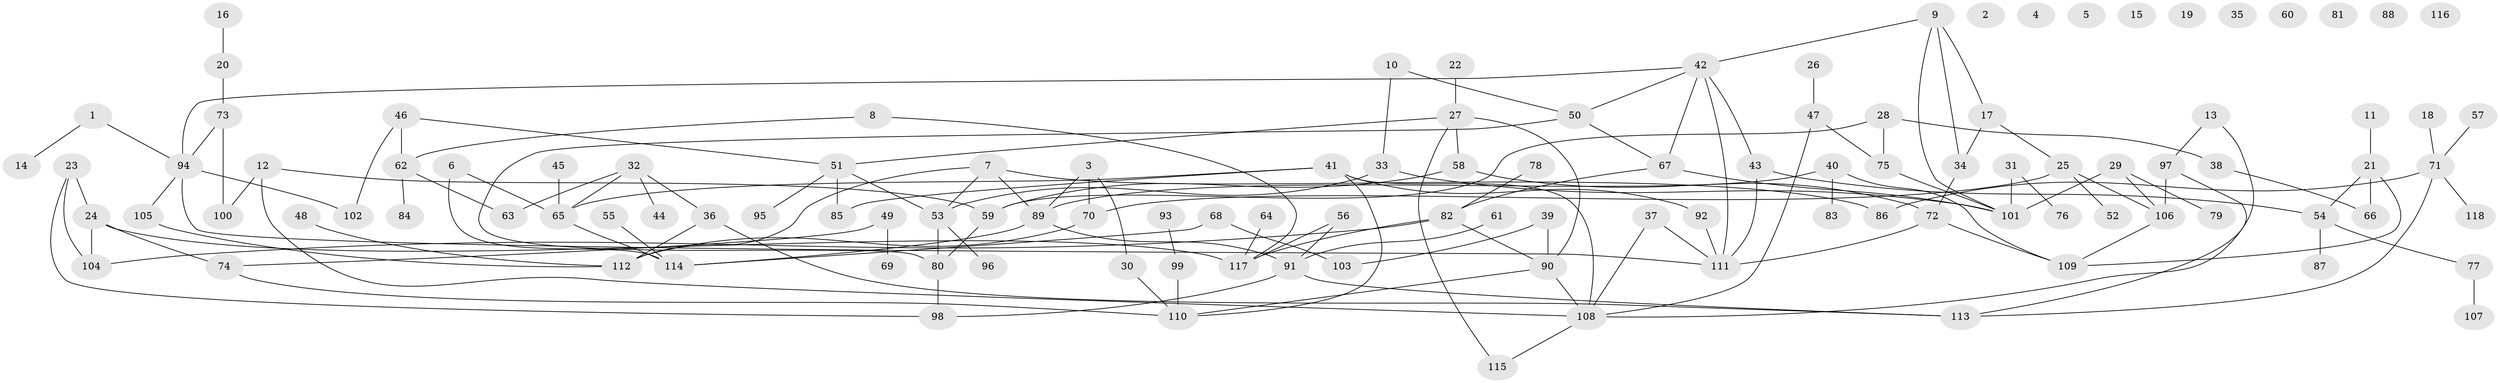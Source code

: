 // Generated by graph-tools (version 1.1) at 2025/49/03/09/25 03:49:08]
// undirected, 118 vertices, 153 edges
graph export_dot {
graph [start="1"]
  node [color=gray90,style=filled];
  1;
  2;
  3;
  4;
  5;
  6;
  7;
  8;
  9;
  10;
  11;
  12;
  13;
  14;
  15;
  16;
  17;
  18;
  19;
  20;
  21;
  22;
  23;
  24;
  25;
  26;
  27;
  28;
  29;
  30;
  31;
  32;
  33;
  34;
  35;
  36;
  37;
  38;
  39;
  40;
  41;
  42;
  43;
  44;
  45;
  46;
  47;
  48;
  49;
  50;
  51;
  52;
  53;
  54;
  55;
  56;
  57;
  58;
  59;
  60;
  61;
  62;
  63;
  64;
  65;
  66;
  67;
  68;
  69;
  70;
  71;
  72;
  73;
  74;
  75;
  76;
  77;
  78;
  79;
  80;
  81;
  82;
  83;
  84;
  85;
  86;
  87;
  88;
  89;
  90;
  91;
  92;
  93;
  94;
  95;
  96;
  97;
  98;
  99;
  100;
  101;
  102;
  103;
  104;
  105;
  106;
  107;
  108;
  109;
  110;
  111;
  112;
  113;
  114;
  115;
  116;
  117;
  118;
  1 -- 14;
  1 -- 94;
  3 -- 30;
  3 -- 70;
  3 -- 89;
  6 -- 65;
  6 -- 114;
  7 -- 53;
  7 -- 86;
  7 -- 89;
  7 -- 112;
  8 -- 62;
  8 -- 117;
  9 -- 17;
  9 -- 34;
  9 -- 42;
  9 -- 101;
  10 -- 33;
  10 -- 50;
  11 -- 21;
  12 -- 59;
  12 -- 100;
  12 -- 108;
  13 -- 97;
  13 -- 108;
  16 -- 20;
  17 -- 25;
  17 -- 34;
  18 -- 71;
  20 -- 73;
  21 -- 54;
  21 -- 66;
  21 -- 109;
  22 -- 27;
  23 -- 24;
  23 -- 98;
  23 -- 104;
  24 -- 74;
  24 -- 104;
  24 -- 117;
  25 -- 52;
  25 -- 70;
  25 -- 106;
  26 -- 47;
  27 -- 51;
  27 -- 58;
  27 -- 90;
  27 -- 115;
  28 -- 38;
  28 -- 59;
  28 -- 75;
  29 -- 79;
  29 -- 101;
  29 -- 106;
  30 -- 110;
  31 -- 76;
  31 -- 101;
  32 -- 36;
  32 -- 44;
  32 -- 63;
  32 -- 65;
  33 -- 53;
  33 -- 101;
  34 -- 72;
  36 -- 112;
  36 -- 113;
  37 -- 108;
  37 -- 111;
  38 -- 66;
  39 -- 90;
  39 -- 103;
  40 -- 83;
  40 -- 89;
  40 -- 109;
  41 -- 65;
  41 -- 85;
  41 -- 92;
  41 -- 108;
  41 -- 110;
  42 -- 43;
  42 -- 50;
  42 -- 67;
  42 -- 94;
  42 -- 111;
  43 -- 54;
  43 -- 111;
  45 -- 65;
  46 -- 51;
  46 -- 62;
  46 -- 102;
  47 -- 75;
  47 -- 108;
  48 -- 112;
  49 -- 69;
  49 -- 74;
  50 -- 67;
  50 -- 80;
  51 -- 53;
  51 -- 85;
  51 -- 95;
  53 -- 80;
  53 -- 96;
  54 -- 77;
  54 -- 87;
  55 -- 114;
  56 -- 91;
  56 -- 117;
  57 -- 71;
  58 -- 59;
  58 -- 72;
  59 -- 80;
  61 -- 91;
  62 -- 63;
  62 -- 84;
  64 -- 117;
  65 -- 114;
  67 -- 82;
  67 -- 101;
  68 -- 103;
  68 -- 114;
  70 -- 112;
  71 -- 86;
  71 -- 113;
  71 -- 118;
  72 -- 109;
  72 -- 111;
  73 -- 94;
  73 -- 100;
  74 -- 110;
  75 -- 101;
  77 -- 107;
  78 -- 82;
  80 -- 98;
  82 -- 90;
  82 -- 104;
  82 -- 117;
  89 -- 91;
  89 -- 114;
  90 -- 108;
  90 -- 110;
  91 -- 98;
  91 -- 113;
  92 -- 111;
  93 -- 99;
  94 -- 102;
  94 -- 105;
  94 -- 111;
  97 -- 106;
  97 -- 113;
  99 -- 110;
  105 -- 112;
  106 -- 109;
  108 -- 115;
}
